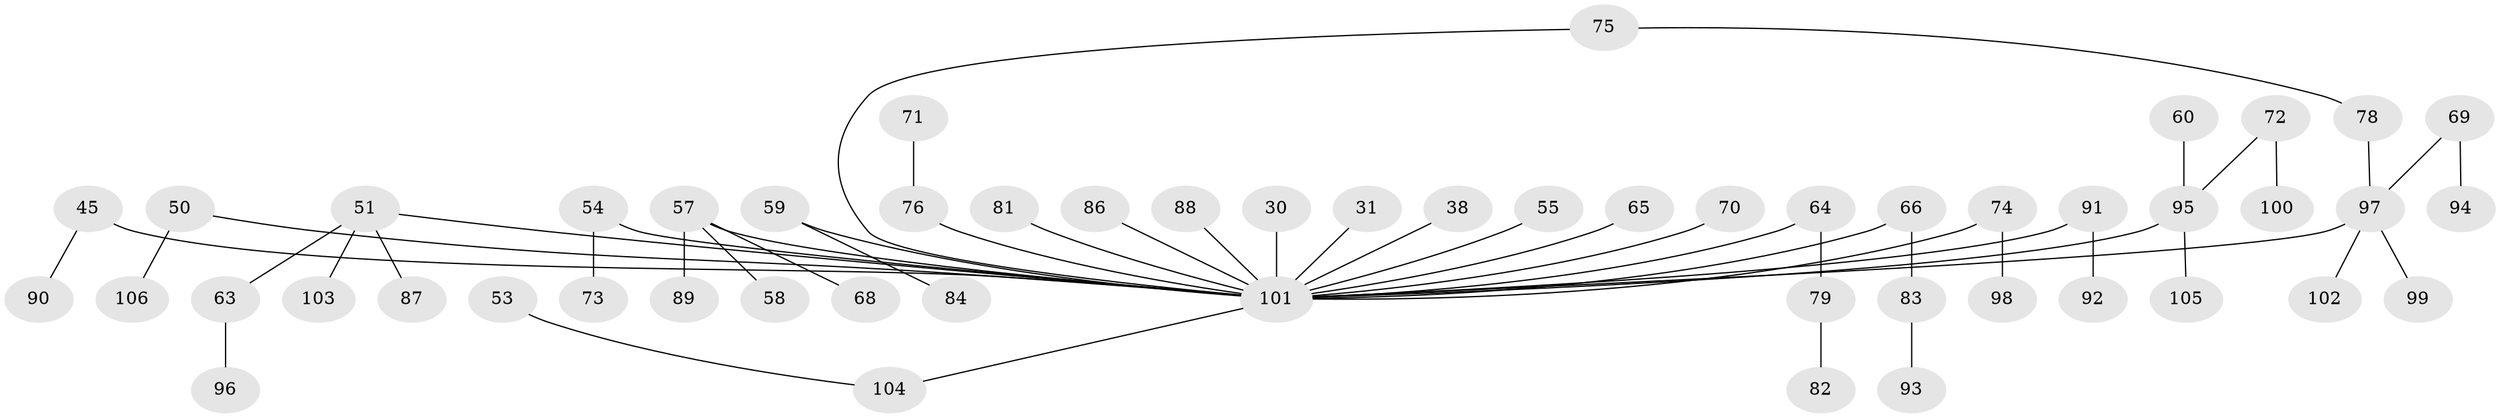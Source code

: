 // original degree distribution, {2: 0.32075471698113206, 7: 0.009433962264150943, 11: 0.009433962264150943, 5: 0.018867924528301886, 4: 0.05660377358490566, 3: 0.1509433962264151, 1: 0.4339622641509434}
// Generated by graph-tools (version 1.1) at 2025/42/03/09/25 04:42:39]
// undirected, 53 vertices, 53 edges
graph export_dot {
graph [start="1"]
  node [color=gray90,style=filled];
  30;
  31;
  38;
  45;
  50;
  51 [super="+48"];
  53;
  54;
  55;
  57 [super="+35+56"];
  58;
  59;
  60;
  63;
  64;
  65;
  66;
  68;
  69;
  70;
  71;
  72;
  73;
  74 [super="+67"];
  75;
  76 [super="+43"];
  78;
  79;
  81;
  82;
  83;
  84;
  86;
  87;
  88;
  89;
  90;
  91 [super="+80"];
  92;
  93;
  94;
  95 [super="+52"];
  96;
  97 [super="+85+77"];
  98;
  99;
  100;
  101 [super="+4+46+23+8+19+25+32+26+40+44"];
  102;
  103;
  104 [super="+34"];
  105;
  106;
  30 -- 101;
  31 -- 101;
  38 -- 101;
  45 -- 90;
  45 -- 101;
  50 -- 106;
  50 -- 101;
  51 -- 101;
  51 -- 87;
  51 -- 103;
  51 -- 63;
  53 -- 104;
  54 -- 73;
  54 -- 101;
  55 -- 101;
  57 -- 58;
  57 -- 89;
  57 -- 68;
  57 -- 101;
  59 -- 84;
  59 -- 101;
  60 -- 95;
  63 -- 96;
  64 -- 79;
  64 -- 101;
  65 -- 101;
  66 -- 83;
  66 -- 101;
  69 -- 94;
  69 -- 97;
  70 -- 101;
  71 -- 76;
  72 -- 100;
  72 -- 95;
  74 -- 101;
  74 -- 98;
  75 -- 78;
  75 -- 101;
  76 -- 101;
  78 -- 97;
  79 -- 82;
  81 -- 101;
  83 -- 93;
  86 -- 101;
  88 -- 101;
  91 -- 92;
  91 -- 101;
  95 -- 101 [weight=2];
  95 -- 105;
  97 -- 99;
  97 -- 102;
  97 -- 101;
  101 -- 104;
}

